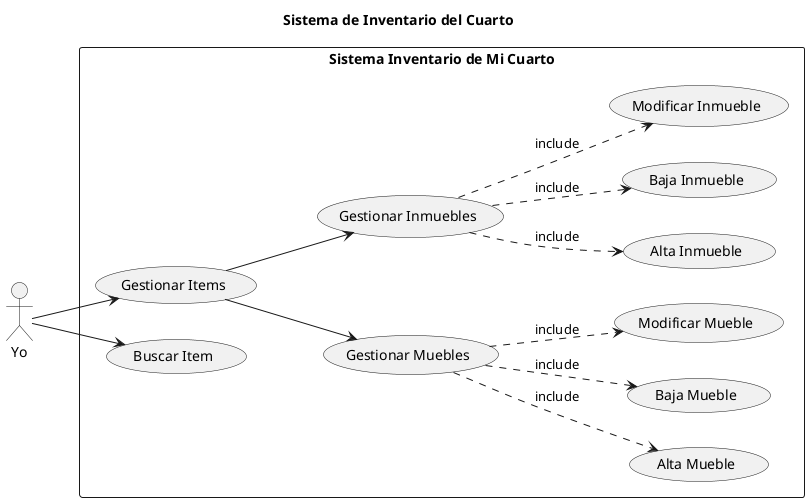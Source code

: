 @startuml cuarto
' view in vertical direction
left to right direction
title Sistema de Inventario del Cuarto

:Yo: as Admin

rectangle "Sistema Inventario de Mi Cuarto" {
    (Gestionar Items) as CU1
    (Gestionar Muebles) as CU2
    (Gestionar Inmuebles) as CU3
    (Buscar Item) as CU4

    ' mueble
    (Alta Mueble) as CU2.1
    (Baja Mueble) as CU2.2
    (Modificar Mueble) as CU2.3

    ' inmueble
    (Alta Inmueble) as CU3.1
    (Baja Inmueble) as CU3.2
    (Modificar Inmueble) as CU3.3

    CU2 .-> CU2.1 : include
    CU2 .-> CU2.2 : include
    CU2 .-> CU2.3 : include

    CU3 .-> CU3.1 : include
    CU3 .-> CU3.2 : include
    CU3 .-> CU3.3 : include

}

CU1 --> CU2
CU1 --> CU3

Admin --> CU1
Admin --> CU4

@enduml